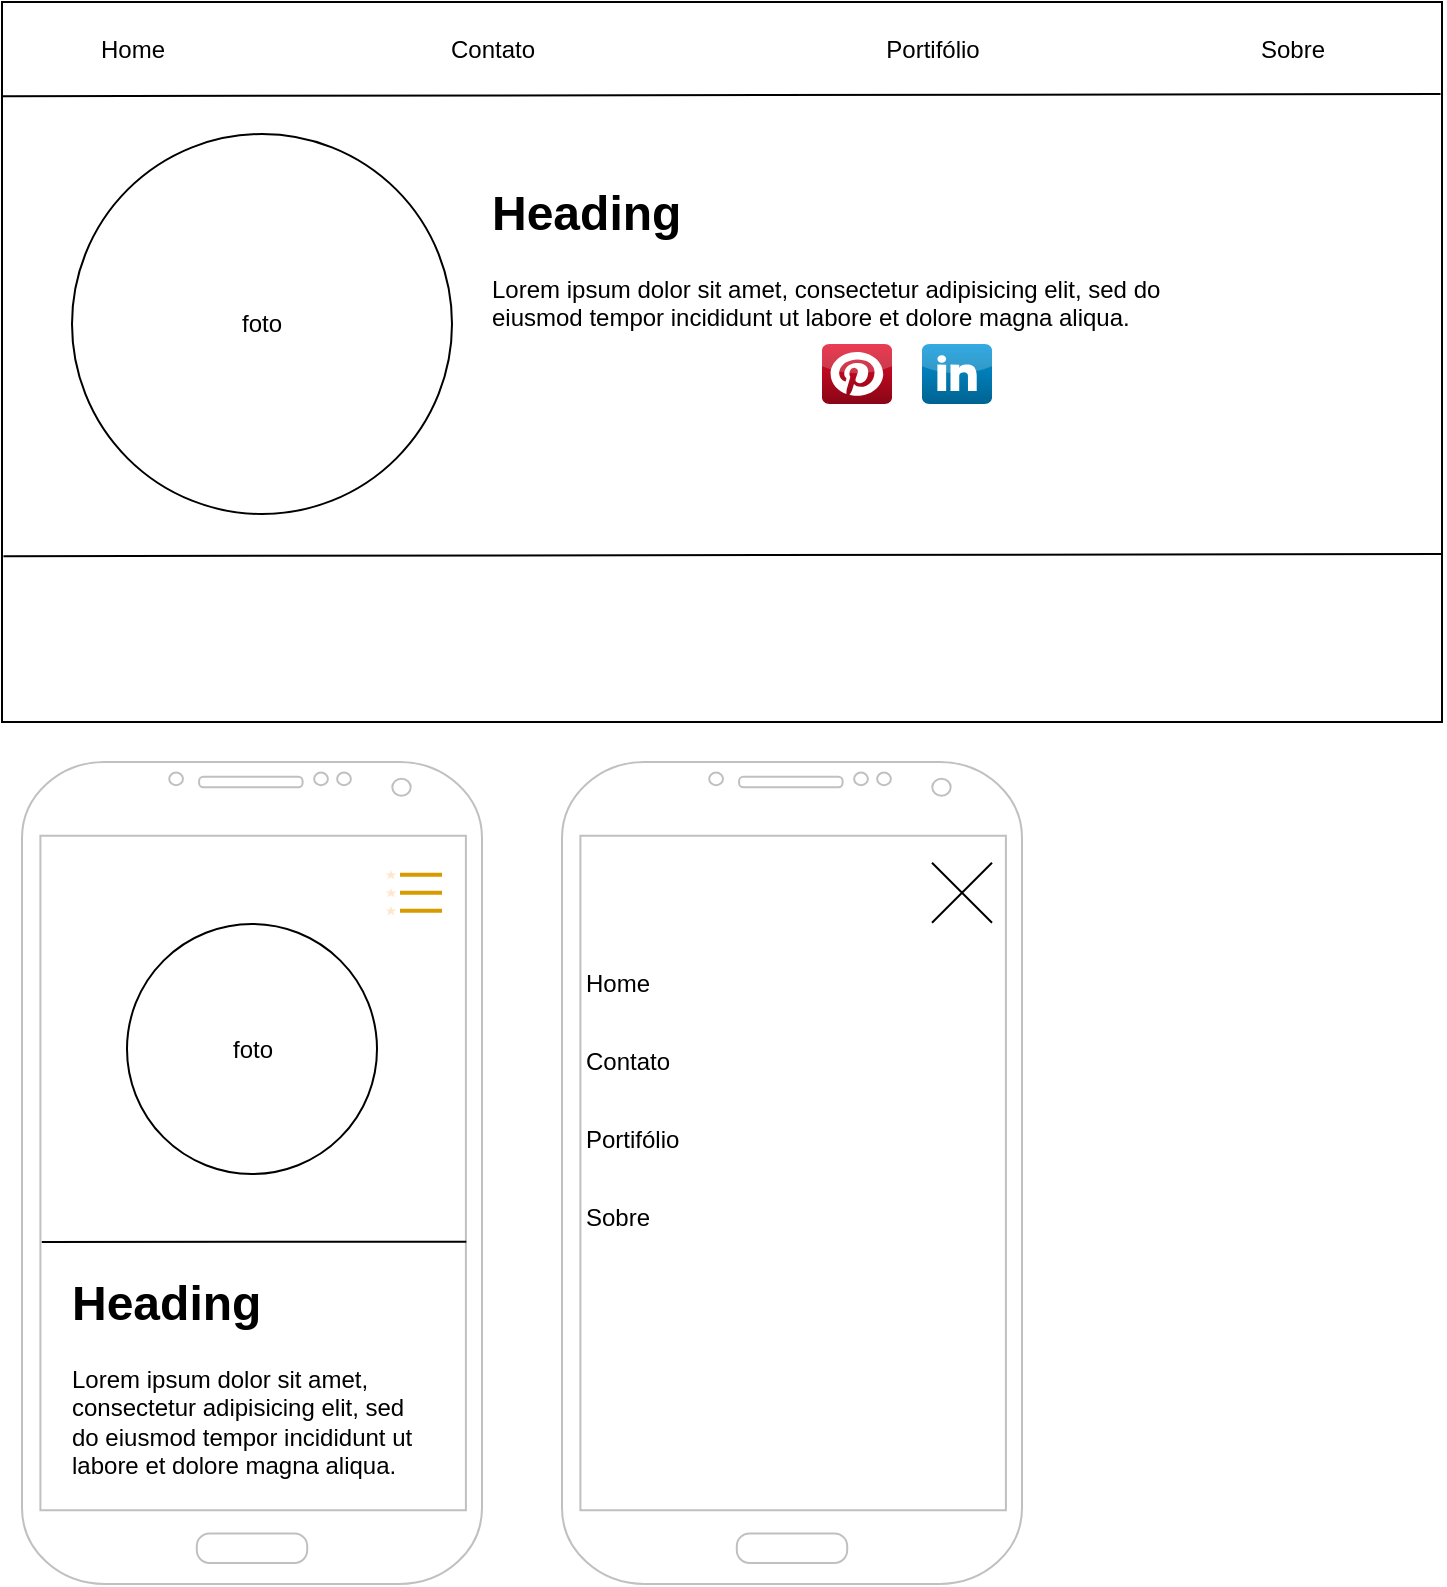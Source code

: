 <mxfile version="22.0.0" type="github">
  <diagram name="Página-1" id="xwObZU3hjkTy4uX8Xk1C">
    <mxGraphModel dx="1354" dy="674" grid="1" gridSize="10" guides="1" tooltips="1" connect="1" arrows="1" fold="1" page="1" pageScale="1" pageWidth="1169" pageHeight="827" math="0" shadow="0">
      <root>
        <mxCell id="0" />
        <mxCell id="1" parent="0" />
        <mxCell id="X7kovaY1ohPTWgLVkFuY-1" value="" style="rounded=0;html=1;whiteSpace=wrap;" vertex="1" parent="1">
          <mxGeometry x="10" y="10" width="720" height="360" as="geometry" />
        </mxCell>
        <mxCell id="X7kovaY1ohPTWgLVkFuY-4" value="" style="endArrow=none;html=1;rounded=0;entryX=0.999;entryY=0.097;entryDx=0;entryDy=0;entryPerimeter=0;" edge="1" parent="1">
          <mxGeometry width="50" height="50" relative="1" as="geometry">
            <mxPoint x="10" y="57.08" as="sourcePoint" />
            <mxPoint x="729.28" y="56.0" as="targetPoint" />
          </mxGeometry>
        </mxCell>
        <mxCell id="X7kovaY1ohPTWgLVkFuY-7" value="Home" style="text;html=1;align=center;verticalAlign=middle;resizable=0;points=[];autosize=1;strokeColor=none;fillColor=none;" vertex="1" parent="1">
          <mxGeometry x="45" y="19" width="60" height="30" as="geometry" />
        </mxCell>
        <mxCell id="X7kovaY1ohPTWgLVkFuY-8" value="Contato" style="text;html=1;align=center;verticalAlign=middle;resizable=0;points=[];autosize=1;strokeColor=none;fillColor=none;" vertex="1" parent="1">
          <mxGeometry x="220" y="19" width="70" height="30" as="geometry" />
        </mxCell>
        <mxCell id="X7kovaY1ohPTWgLVkFuY-9" value="Portifólio" style="text;html=1;align=center;verticalAlign=middle;resizable=0;points=[];autosize=1;strokeColor=none;fillColor=none;" vertex="1" parent="1">
          <mxGeometry x="440" y="19" width="70" height="30" as="geometry" />
        </mxCell>
        <mxCell id="X7kovaY1ohPTWgLVkFuY-11" value="Sobre" style="text;html=1;align=center;verticalAlign=middle;resizable=0;points=[];autosize=1;strokeColor=none;fillColor=none;" vertex="1" parent="1">
          <mxGeometry x="625" y="19" width="60" height="30" as="geometry" />
        </mxCell>
        <mxCell id="X7kovaY1ohPTWgLVkFuY-12" value="foto" style="ellipse;whiteSpace=wrap;html=1;aspect=fixed;" vertex="1" parent="1">
          <mxGeometry x="45" y="76" width="190" height="190" as="geometry" />
        </mxCell>
        <mxCell id="X7kovaY1ohPTWgLVkFuY-14" value="&lt;h1&gt;Heading&lt;/h1&gt;&lt;p&gt;Lorem ipsum dolor sit amet, consectetur adipisicing elit, sed do eiusmod tempor incididunt ut labore et dolore magna aliqua.&lt;/p&gt;" style="text;html=1;strokeColor=none;fillColor=none;spacing=5;spacingTop=-20;whiteSpace=wrap;overflow=hidden;rounded=0;" vertex="1" parent="1">
          <mxGeometry x="250" y="96" width="380" height="140" as="geometry" />
        </mxCell>
        <mxCell id="X7kovaY1ohPTWgLVkFuY-16" value="" style="dashed=0;outlineConnect=0;html=1;align=center;labelPosition=center;verticalLabelPosition=bottom;verticalAlign=top;shape=mxgraph.webicons.linkedin;fillColor=#0095DB;gradientColor=#006391" vertex="1" parent="1">
          <mxGeometry x="470" y="181" width="35" height="30" as="geometry" />
        </mxCell>
        <mxCell id="X7kovaY1ohPTWgLVkFuY-17" value="" style="shape=image;html=1;verticalAlign=top;verticalLabelPosition=bottom;labelBackgroundColor=#ffffff;imageAspect=0;aspect=fixed;image=https://cdn3.iconfinder.com/data/icons/2018-social-media-logotypes/1000/2018_social_media_popular_app_logo_instagram-128.png" vertex="1" parent="1">
          <mxGeometry x="520" y="178.5" width="35" height="35" as="geometry" />
        </mxCell>
        <mxCell id="X7kovaY1ohPTWgLVkFuY-18" value="" style="dashed=0;outlineConnect=0;html=1;align=center;labelPosition=center;verticalLabelPosition=bottom;verticalAlign=top;shape=mxgraph.webicons.pinterest;fillColor=#E50B28;gradientColor=#890616" vertex="1" parent="1">
          <mxGeometry x="420" y="181" width="35" height="30" as="geometry" />
        </mxCell>
        <mxCell id="X7kovaY1ohPTWgLVkFuY-20" value="" style="endArrow=none;html=1;rounded=0;entryX=0.999;entryY=0.097;entryDx=0;entryDy=0;entryPerimeter=0;" edge="1" parent="1">
          <mxGeometry width="50" height="50" relative="1" as="geometry">
            <mxPoint x="10.72" y="287.08" as="sourcePoint" />
            <mxPoint x="730" y="286.0" as="targetPoint" />
          </mxGeometry>
        </mxCell>
        <mxCell id="X7kovaY1ohPTWgLVkFuY-23" value="" style="verticalLabelPosition=bottom;verticalAlign=top;html=1;shadow=0;dashed=0;strokeWidth=1;shape=mxgraph.android.phone2;strokeColor=#c0c0c0;" vertex="1" parent="1">
          <mxGeometry x="290.0" y="390" width="230" height="411" as="geometry" />
        </mxCell>
        <mxCell id="X7kovaY1ohPTWgLVkFuY-41" value="" style="verticalLabelPosition=bottom;verticalAlign=top;html=1;shadow=0;dashed=0;strokeWidth=1;shape=mxgraph.android.phone2;strokeColor=#c0c0c0;" vertex="1" parent="1">
          <mxGeometry x="20" y="390" width="230" height="411" as="geometry" />
        </mxCell>
        <mxCell id="X7kovaY1ohPTWgLVkFuY-42" value="foto" style="ellipse;whiteSpace=wrap;html=1;aspect=fixed;" vertex="1" parent="1">
          <mxGeometry x="72.5" y="471" width="125" height="125" as="geometry" />
        </mxCell>
        <mxCell id="X7kovaY1ohPTWgLVkFuY-43" value="&lt;h1&gt;Heading&lt;/h1&gt;&lt;p&gt;Lorem ipsum dolor sit amet, consectetur adipisicing elit, sed do eiusmod tempor incididunt ut labore et dolore magna aliqua.&lt;/p&gt;" style="text;html=1;strokeColor=none;fillColor=none;spacing=5;spacingTop=-20;whiteSpace=wrap;overflow=hidden;rounded=0;" vertex="1" parent="1">
          <mxGeometry x="40" y="641" width="190" height="112.5" as="geometry" />
        </mxCell>
        <mxCell id="X7kovaY1ohPTWgLVkFuY-44" value="" style="endArrow=none;html=1;rounded=0;exitX=0.043;exitY=0.584;exitDx=0;exitDy=0;exitPerimeter=0;" edge="1" parent="1" source="X7kovaY1ohPTWgLVkFuY-41">
          <mxGeometry width="50" height="50" relative="1" as="geometry">
            <mxPoint x="30" y="621" as="sourcePoint" />
            <mxPoint x="242.14" y="629.82" as="targetPoint" />
          </mxGeometry>
        </mxCell>
        <mxCell id="X7kovaY1ohPTWgLVkFuY-45" value="" style="html=1;verticalLabelPosition=bottom;align=center;labelBackgroundColor=#ffffff;verticalAlign=top;strokeWidth=2;strokeColor=#d79b00;shadow=0;dashed=0;shape=mxgraph.ios7.icons.most_viewed;pointerEvents=1;fillColor=#ffe6cc;" vertex="1" parent="1">
          <mxGeometry x="201.8" y="444" width="28.2" height="22.8" as="geometry" />
        </mxCell>
        <mxCell id="X7kovaY1ohPTWgLVkFuY-46" value="" style="shape=mxgraph.sysml.x;" vertex="1" parent="1">
          <mxGeometry x="475" y="440.4" width="30" height="30" as="geometry" />
        </mxCell>
        <mxCell id="X7kovaY1ohPTWgLVkFuY-48" value="Home" style="whiteSpace=wrap;html=1;align=left;fillColor=default;strokeColor=none;" vertex="1" parent="1">
          <mxGeometry x="300" y="481" width="210" height="39" as="geometry" />
        </mxCell>
        <mxCell id="X7kovaY1ohPTWgLVkFuY-49" value="Contato" style="whiteSpace=wrap;html=1;align=left;strokeColor=none;" vertex="1" parent="1">
          <mxGeometry x="300" y="520" width="210" height="39" as="geometry" />
        </mxCell>
        <mxCell id="X7kovaY1ohPTWgLVkFuY-50" value="Portifólio" style="whiteSpace=wrap;html=1;align=left;strokeColor=none;" vertex="1" parent="1">
          <mxGeometry x="300" y="559" width="210" height="39" as="geometry" />
        </mxCell>
        <mxCell id="X7kovaY1ohPTWgLVkFuY-51" value="Sobre" style="whiteSpace=wrap;html=1;align=left;strokeColor=none;" vertex="1" parent="1">
          <mxGeometry x="300" y="598" width="210" height="39" as="geometry" />
        </mxCell>
      </root>
    </mxGraphModel>
  </diagram>
</mxfile>
